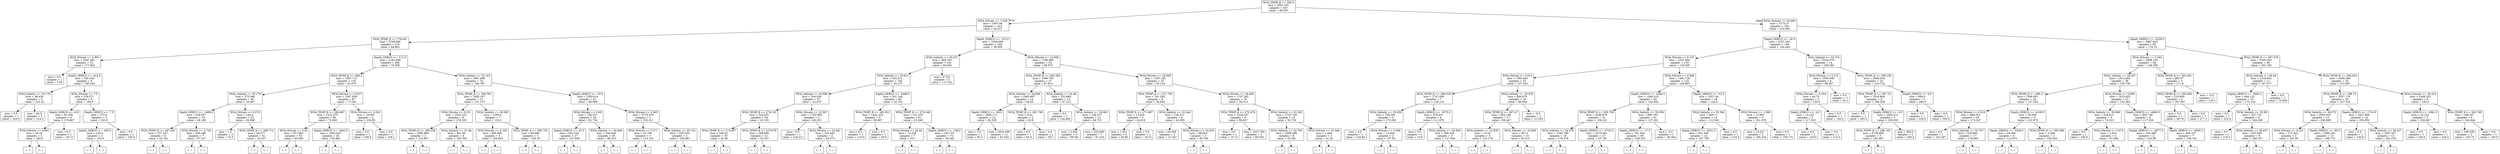 digraph Tree {
node [shape=box] ;
0 [label="WOA_TEMP_K <= 294.3\nmse = 4591.391\nsamples = 647\nvalue = 96.653"] ;
1 [label="WOA_Nitrate <= 7.549\nmse = 2487.08\nsamples = 413\nvalue = 64.327"] ;
0 -> 1 [labeldistance=2.5, labelangle=45, headlabel="True"] ;
2 [label="WOA_TEMP_K <= 278.641\nmse = 2768.806\nsamples = 219\nvalue = 84.802"] ;
1 -> 2 ;
3 [label="WOA_Nitrate <= 2.901\nmse = 2047.491\nsamples = 10\nvalue = 177.824"] ;
2 -> 3 ;
4 [label="mse = 0.0\nsamples = 1\nvalue = 7.95"] ;
3 -> 4 ;
5 [label="Depth_GEBCO <= -414.5\nmse = 769.248\nsamples = 9\nvalue = 185.545"] ;
3 -> 5 ;
6 [label="WOA_Salinity <= 33.176\nmse = 48.438\nsamples = 3\nvalue = 216.25"] ;
5 -> 6 ;
7 [label="mse = 0.0\nsamples = 1\nvalue = 220.0"] ;
6 -> 7 ;
8 [label="mse = 64.0\nsamples = 2\nvalue = 214.0"] ;
6 -> 8 ;
9 [label="WOA_Nitrate <= 7.0\nmse = 334.571\nsamples = 6\nvalue = 168.0"] ;
5 -> 9 ;
10 [label="Depth_GEBCO <= -6.5\nmse = 81.556\nsamples = 3\nvalue = 178.667"] ;
9 -> 10 ;
11 [label="WOA_Nitrate <= 4.961\nmse = 20.25\nsamples = 2\nvalue = 184.5"] ;
10 -> 11 ;
12 [label="(...)"] ;
11 -> 12 ;
13 [label="(...)"] ;
11 -> 13 ;
14 [label="mse = 0.0\nsamples = 1\nvalue = 167.0"] ;
10 -> 14 ;
15 [label="Depth_GEBCO <= -7.5\nmse = 375.0\nsamples = 3\nvalue = 160.0"] ;
9 -> 15 ;
16 [label="Depth_GEBCO <= -205.0\nmse = 100.0\nsamples = 2\nvalue = 150.0"] ;
15 -> 16 ;
17 [label="(...)"] ;
16 -> 17 ;
18 [label="(...)"] ;
16 -> 18 ;
19 [label="mse = 0.0\nsamples = 1\nvalue = 190.0"] ;
15 -> 19 ;
20 [label="Depth_GEBCO <= -111.5\nmse = 2192.649\nsamples = 209\nvalue = 78.509"] ;
2 -> 20 ;
21 [label="WOA_TEMP_K <= 288.2\nmse = 1567.713\nsamples = 135\nvalue = 61.576"] ;
20 -> 21 ;
22 [label="WOA_Salinity <= 35.179\nmse = 375.388\nsamples = 48\nvalue = 34.007"] ;
21 -> 22 ;
23 [label="Depth_GEBCO <= -1689.0\nmse = 538.927\nsamples = 15\nvalue = 49.168"] ;
22 -> 23 ;
24 [label="WOA_TEMP_K <= 287.541\nmse = 257.257\nsamples = 8\nvalue = 34.742"] ;
23 -> 24 ;
25 [label="(...)"] ;
24 -> 25 ;
38 [label="(...)"] ;
24 -> 38 ;
39 [label="WOA_Nitrate <= 2.734\nmse = 295.486\nsamples = 7\nvalue = 67.527"] ;
23 -> 39 ;
40 [label="(...)"] ;
39 -> 40 ;
49 [label="(...)"] ;
39 -> 49 ;
52 [label="WOA_Nitrate <= 0.074\nmse = 144.0\nsamples = 33\nvalue = 26.988"] ;
22 -> 52 ;
53 [label="mse = 1.0\nsamples = 2\nvalue = 72.0"] ;
52 -> 53 ;
54 [label="WOA_TEMP_K <= 286.714\nmse = 68.577\nsamples = 31\nvalue = 25.257"] ;
52 -> 54 ;
55 [label="(...)"] ;
54 -> 55 ;
76 [label="(...)"] ;
54 -> 76 ;
89 [label="WOA_Nitrate <= 5.027\nmse = 1567.858\nsamples = 87\nvalue = 77.245"] ;
21 -> 89 ;
90 [label="WOA_TEMP_K <= 292.667\nmse = 1222.573\nsamples = 85\nvalue = 74.945"] ;
89 -> 90 ;
91 [label="WOA_Nitrate <= 0.54\nmse = 557.063\nsamples = 53\nvalue = 63.008"] ;
90 -> 91 ;
92 [label="(...)"] ;
91 -> 92 ;
133 [label="(...)"] ;
91 -> 133 ;
182 [label="Depth_GEBCO <= -1462.0\nmse = 1693.647\nsamples = 32\nvalue = 93.863"] ;
90 -> 182 ;
183 [label="(...)"] ;
182 -> 183 ;
232 [label="(...)"] ;
182 -> 232 ;
239 [label="WOA_Nitrate <= 6.261\nmse = 18.062\nsamples = 2\nvalue = 234.85"] ;
89 -> 239 ;
240 [label="mse = 0.0\nsamples = 1\nvalue = 230.6"] ;
239 -> 240 ;
241 [label="mse = 0.0\nsamples = 1\nvalue = 239.1"] ;
239 -> 241 ;
242 [label="WOA_Salinity <= 32.161\nmse = 1881.468\nsamples = 74\nvalue = 108.767"] ;
20 -> 242 ;
243 [label="WOA_TEMP_K <= 290.591\nmse = 1683.107\nsamples = 13\nvalue = 157.273"] ;
242 -> 243 ;
244 [label="WOA_Nitrate <= 0.151\nmse = 1033.222\nsamples = 6\nvalue = 178.333"] ;
243 -> 244 ;
245 [label="WOA_TEMP_K <= 289.338\nmse = 1088.889\nsamples = 2\nvalue = 216.667"] ;
244 -> 245 ;
246 [label="(...)"] ;
245 -> 246 ;
247 [label="(...)"] ;
245 -> 247 ;
248 [label="WOA_Salinity <= 31.46\nmse = 361.58\nsamples = 4\nvalue = 165.556"] ;
244 -> 248 ;
249 [label="(...)"] ;
248 -> 249 ;
252 [label="(...)"] ;
248 -> 252 ;
255 [label="WOA_Salinity <= 30.062\nmse = 1292.0\nsamples = 7\nvalue = 132.0"] ;
243 -> 255 ;
256 [label="WOA_Nitrate <= 0.104\nmse = 865.806\nsamples = 4\nvalue = 109.833"] ;
255 -> 256 ;
257 [label="(...)"] ;
256 -> 257 ;
258 [label="(...)"] ;
256 -> 258 ;
263 [label="WOA_TEMP_K <= 290.743\nmse = 88.688\nsamples = 3\nvalue = 165.25"] ;
255 -> 263 ;
264 [label="(...)"] ;
263 -> 264 ;
265 [label="(...)"] ;
263 -> 265 ;
268 [label="Depth_GEBCO <= -10.5\nmse = 1293.614\nsamples = 61\nvalue = 98.096"] ;
242 -> 268 ;
269 [label="WOA_Nitrate <= 0.99\nmse = 728.357\nsamples = 56\nvalue = 92.734"] ;
268 -> 269 ;
270 [label="Depth_GEBCO <= -23.5\nmse = 824.234\nsamples = 17\nvalue = 107.949"] ;
269 -> 270 ;
271 [label="(...)"] ;
270 -> 271 ;
298 [label="(...)"] ;
270 -> 298 ;
299 [label="WOA_Salinity <= 34.846\nmse = 549.036\nsamples = 39\nvalue = 86.315"] ;
269 -> 299 ;
300 [label="(...)"] ;
299 -> 300 ;
349 [label="(...)"] ;
299 -> 349 ;
366 [label="WOA_Nitrate <= 0.465\nmse = 3778.979\nsamples = 5\nvalue = 152.311"] ;
268 -> 366 ;
367 [label="WOA_Nitrate <= 0.371\nmse = 53.796\nsamples = 3\nvalue = 110.133"] ;
366 -> 367 ;
368 [label="(...)"] ;
367 -> 368 ;
371 [label="(...)"] ;
367 -> 371 ;
372 [label="WOA_Salinity <= 35.152\nmse = 555.556\nsamples = 2\nvalue = 236.667"] ;
366 -> 372 ;
373 [label="(...)"] ;
372 -> 373 ;
374 [label="(...)"] ;
372 -> 374 ;
375 [label="Depth_GEBCO <= -101.0\nmse = 1059.008\nsamples = 194\nvalue = 39.959"] ;
1 -> 375 ;
376 [label="WOA_Salinity <= 35.547\nmse = 469.763\nsamples = 142\nvalue = 30.664"] ;
375 -> 376 ;
377 [label="WOA_Salinity <= 33.911\nmse = 343.371\nsamples = 140\nvalue = 29.137"] ;
376 -> 377 ;
378 [label="WOA_Salinity <= 33.899\nmse = 344.028\nsamples = 57\nvalue = 42.475"] ;
377 -> 378 ;
379 [label="WOA_TEMP_K <= 274.103\nmse = 234.051\nsamples = 54\nvalue = 41.191"] ;
378 -> 379 ;
380 [label="WOA_TEMP_K <= 273.087\nmse = 169.62\nsamples = 33\nvalue = 45.26"] ;
379 -> 380 ;
381 [label="(...)"] ;
380 -> 381 ;
410 [label="(...)"] ;
380 -> 410 ;
433 [label="WOA_TEMP_K <= 275.676\nmse = 268.606\nsamples = 21\nvalue = 35.547"] ;
379 -> 433 ;
434 [label="(...)"] ;
433 -> 434 ;
451 [label="(...)"] ;
433 -> 451 ;
474 [label="WOA_Nitrate <= 22.367\nmse = 1783.665\nsamples = 3\nvalue = 66.233"] ;
378 -> 474 ;
475 [label="mse = 0.0\nsamples = 1\nvalue = 134.211"] ;
474 -> 475 ;
476 [label="WOA_Nitrate <= 24.461\nmse = 324.445\nsamples = 2\nvalue = 43.573"] ;
474 -> 476 ;
477 [label="(...)"] ;
476 -> 477 ;
478 [label="(...)"] ;
476 -> 478 ;
479 [label="Depth_GEBCO <= -5498.5\nmse = 201.146\nsamples = 83\nvalue = 22.155"] ;
377 -> 479 ;
480 [label="WOA_TEMP_K <= 281.921\nmse = 1422.222\nsamples = 2\nvalue = 56.667"] ;
479 -> 480 ;
481 [label="mse = 0.0\nsamples = 1\nvalue = 110.0"] ;
480 -> 481 ;
482 [label="mse = 0.0\nsamples = 1\nvalue = 30.0"] ;
480 -> 482 ;
483 [label="WOA_TEMP_K <= 274.348\nmse = 151.078\nsamples = 81\nvalue = 21.446"] ;
479 -> 483 ;
484 [label="WOA_Nitrate <= 28.44\nmse = 74.328\nsamples = 7\nvalue = 33.7"] ;
483 -> 484 ;
485 [label="(...)"] ;
484 -> 485 ;
496 [label="(...)"] ;
484 -> 496 ;
497 [label="Depth_GEBCO <= -138.0\nmse = 140.703\nsamples = 74\nvalue = 20.042"] ;
483 -> 497 ;
498 [label="(...)"] ;
497 -> 498 ;
585 [label="(...)"] ;
497 -> 585 ;
596 [label="mse = 0.723\nsamples = 2\nvalue = 117.321"] ;
376 -> 596 ;
597 [label="WOA_Nitrate <= 12.609\nmse = 1786.895\nsamples = 52\nvalue = 68.973"] ;
375 -> 597 ;
598 [label="WOA_TEMP_K <= 282.385\nmse = 1566.793\nsamples = 27\nvalue = 87.812"] ;
597 -> 598 ;
599 [label="WOA_Salinity <= 34.666\nmse = 2463.897\nsamples = 14\nvalue = 80.65"] ;
598 -> 599 ;
600 [label="Depth_GEBCO <= -68.0\nmse = 2685.172\nsamples = 12\nvalue = 82.529"] ;
599 -> 600 ;
601 [label="mse = 0.0\nsamples = 1\nvalue = 82.3"] ;
600 -> 601 ;
602 [label="mse = 2834.346\nsamples = 11\nvalue = 82.542"] ;
600 -> 602 ;
603 [label="WOA_TEMP_K <= 281.746\nmse = 9.61\nsamples = 2\nvalue = 62.8"] ;
599 -> 603 ;
604 [label="mse = 0.0\nsamples = 1\nvalue = 65.9"] ;
603 -> 604 ;
605 [label="mse = 0.0\nsamples = 1\nvalue = 59.7"] ;
603 -> 605 ;
606 [label="WOA_Salinity <= 34.48\nmse = 233.669\nsamples = 13\nvalue = 97.212"] ;
598 -> 606 ;
607 [label="mse = 0.0\nsamples = 1\nvalue = 134.669"] ;
606 -> 607 ;
608 [label="WOA_Salinity <= 34.961\nmse = 149.477\nsamples = 12\nvalue = 94.715"] ;
606 -> 608 ;
609 [label="mse = 3.402\nsamples = 5\nvalue = 98.591"] ;
608 -> 609 ;
610 [label="mse = 252.645\nsamples = 7\nvalue = 91.323"] ;
608 -> 610 ;
611 [label="WOA_Nitrate <= 16.958\nmse = 1297.185\nsamples = 25\nvalue = 50.134"] ;
597 -> 611 ;
612 [label="WOA_TEMP_K <= 271.706\nmse = 181.283\nsamples = 9\nvalue = 36.845"] ;
611 -> 612 ;
613 [label="WOA_TEMP_K <= 271.667\nmse = 13.834\nsamples = 3\nvalue = 24.818"] ;
612 -> 613 ;
614 [label="mse = 1.921\nsamples = 2\nvalue = 26.85"] ;
613 -> 614 ;
615 [label="mse = 0.0\nsamples = 1\nvalue = 18.72"] ;
613 -> 615 ;
616 [label="WOA_Salinity <= 32.644\nmse = 156.511\nsamples = 6\nvalue = 42.859"] ;
612 -> 616 ;
617 [label="mse = 44.549\nsamples = 3\nvalue = 31.447"] ;
616 -> 617 ;
618 [label="WOA_Nitrate <= 14.819\nmse = 98.663\nsamples = 3\nvalue = 49.706"] ;
616 -> 618 ;
619 [label="(...)"] ;
618 -> 619 ;
620 [label="(...)"] ;
618 -> 620 ;
621 [label="WOA_Nitrate <= 18.449\nmse = 1707.362\nsamples = 16\nvalue = 56.513"] ;
611 -> 621 ;
622 [label="WOA_TEMP_K <= 272.474\nmse = 1428.327\nsamples = 6\nvalue = 68.827"] ;
621 -> 622 ;
623 [label="mse = 0.0\nsamples = 1\nvalue = 70.73"] ;
622 -> 623 ;
624 [label="mse = 1631.782\nsamples = 5\nvalue = 68.555"] ;
622 -> 624 ;
625 [label="WOA_Salinity <= 33.362\nmse = 1733.729\nsamples = 10\nvalue = 50.718"] ;
621 -> 625 ;
626 [label="WOA_Salinity <= 32.763\nmse = 1908.396\nsamples = 8\nvalue = 53.291"] ;
625 -> 626 ;
627 [label="(...)"] ;
626 -> 627 ;
628 [label="(...)"] ;
626 -> 628 ;
629 [label="WOA_Nitrate <= 23.348\nmse = 1.664\nsamples = 2\nvalue = 31.42"] ;
625 -> 629 ;
630 [label="(...)"] ;
629 -> 630 ;
631 [label="(...)"] ;
629 -> 631 ;
632 [label="WOA_Salinity <= 35.694\nmse = 3175.37\nsamples = 234\nvalue = 154.082"] ;
0 -> 632 [labeldistance=2.5, labelangle=-45, headlabel="False"] ;
633 [label="Depth_GEBCO <= -16.5\nmse = 2257.291\nsamples = 149\nvalue = 140.443"] ;
632 -> 633 ;
634 [label="WOA_Nitrate <= 0.107\nmse = 1631.904\nsamples = 135\nvalue = 135.005"] ;
633 -> 634 ;
635 [label="WOA_Nitrate <= 0.013\nmse = 1365.463\nsamples = 25\nvalue = 107.425"] ;
634 -> 635 ;
636 [label="WOA_TEMP_K <= 299.518\nmse = 1747.095\nsamples = 7\nvalue = 134.133"] ;
635 -> 636 ;
637 [label="WOA_Salinity <= 35.459\nmse = 708.292\nsamples = 3\nvalue = 173.082"] ;
636 -> 637 ;
638 [label="mse = 0.0\nsamples = 1\nvalue = 218.84"] ;
637 -> 638 ;
639 [label="WOA_Nitrate <= 0.006\nmse = 13.834\nsamples = 2\nvalue = 157.83"] ;
637 -> 639 ;
640 [label="(...)"] ;
639 -> 640 ;
641 [label="(...)"] ;
639 -> 641 ;
642 [label="Depth_GEBCO <= -5375.5\nmse = 978.421\nsamples = 4\nvalue = 111.876"] ;
636 -> 642 ;
643 [label="mse = 0.0\nsamples = 1\nvalue = 74.0"] ;
642 -> 643 ;
644 [label="WOA_Salinity <= 34.004\nmse = 566.426\nsamples = 3\nvalue = 127.026"] ;
642 -> 644 ;
645 [label="(...)"] ;
644 -> 645 ;
646 [label="(...)"] ;
644 -> 646 ;
649 [label="WOA_Salinity <= 35.555\nmse = 800.979\nsamples = 18\nvalue = 96.544"] ;
635 -> 649 ;
650 [label="WOA_TEMP_K <= 297.47\nmse = 604.166\nsamples = 17\nvalue = 99.447"] ;
649 -> 650 ;
651 [label="WOA_Salinity <= 33.936\nmse = 13.04\nsamples = 3\nvalue = 133.176"] ;
650 -> 651 ;
652 [label="(...)"] ;
651 -> 652 ;
653 [label="(...)"] ;
651 -> 653 ;
654 [label="WOA_Salinity <= 34.959\nmse = 467.2\nsamples = 14\nvalue = 93.315"] ;
650 -> 654 ;
655 [label="(...)"] ;
654 -> 655 ;
666 [label="(...)"] ;
654 -> 666 ;
679 [label="mse = -0.0\nsamples = 1\nvalue = 21.053"] ;
649 -> 679 ;
680 [label="WOA_Nitrate <= 0.808\nmse = 1491.728\nsamples = 110\nvalue = 140.893"] ;
634 -> 680 ;
681 [label="Depth_GEBCO <= -2046.5\nmse = 1480.518\nsamples = 92\nvalue = 144.843"] ;
680 -> 681 ;
682 [label="WOA_TEMP_K <= 300.799\nmse = 2288.679\nsamples = 31\nvalue = 158.231"] ;
681 -> 682 ;
683 [label="WOA_Salinity <= 34.078\nmse = 1262.789\nsamples = 18\nvalue = 178.476"] ;
682 -> 683 ;
684 [label="(...)"] ;
683 -> 684 ;
687 [label="(...)"] ;
683 -> 687 ;
718 [label="Depth_GEBCO <= -3733.5\nmse = 2275.581\nsamples = 13\nvalue = 127.38"] ;
682 -> 718 ;
719 [label="(...)"] ;
718 -> 719 ;
732 [label="(...)"] ;
718 -> 732 ;
741 [label="WOA_Salinity <= 35.358\nmse = 880.763\nsamples = 61\nvalue = 137.451"] ;
681 -> 741 ;
742 [label="Depth_GEBCO <= -17.5\nmse = 781.336\nsamples = 60\nvalue = 138.515"] ;
741 -> 742 ;
743 [label="(...)"] ;
742 -> 743 ;
832 [label="(...)"] ;
742 -> 832 ;
833 [label="mse = -0.0\nsamples = 1\nvalue = 36.364"] ;
741 -> 833 ;
834 [label="Depth_GEBCO <= -52.5\nmse = 1057.36\nsamples = 18\nvalue = 120.6"] ;
680 -> 834 ;
835 [label="WOA_Salinity <= 35.584\nmse = 849.71\nsamples = 15\nvalue = 112.042"] ;
834 -> 835 ;
836 [label="Depth_GEBCO <= -5251.5\nmse = 451.306\nsamples = 14\nvalue = 107.783"] ;
835 -> 836 ;
837 [label="(...)"] ;
836 -> 837 ;
838 [label="(...)"] ;
836 -> 838 ;
863 [label="mse = 0.0\nsamples = 1\nvalue = 210.0"] ;
835 -> 863 ;
864 [label="WOA_Nitrate <= 1.086\nmse = 15.091\nsamples = 3\nvalue = 161.678"] ;
834 -> 864 ;
865 [label="mse = 14.221\nsamples = 2\nvalue = 165.434"] ;
864 -> 865 ;
866 [label="mse = 0.0\nsamples = 1\nvalue = 159.175"] ;
864 -> 866 ;
867 [label="WOA_Salinity <= 33.374\nmse = 5224.479\nsamples = 14\nvalue = 189.383"] ;
633 -> 867 ;
868 [label="WOA_Nitrate <= 0.272\nmse = 1006.936\nsamples = 4\nvalue = 98.367"] ;
867 -> 868 ;
869 [label="WOA_Nitrate <= 0.254\nmse = 40.75\nsamples = 3\nvalue = 120.5"] ;
868 -> 869 ;
870 [label="Depth_GEBCO <= -4.0\nmse = 14.222\nsamples = 2\nvalue = 117.333"] ;
869 -> 870 ;
871 [label="mse = 0.0\nsamples = 1\nvalue = 120.0"] ;
870 -> 871 ;
872 [label="mse = 0.0\nsamples = 1\nvalue = 112.0"] ;
870 -> 872 ;
873 [label="mse = 0.0\nsamples = 1\nvalue = 130.0"] ;
869 -> 873 ;
874 [label="mse = 0.0\nsamples = 1\nvalue = 54.1"] ;
868 -> 874 ;
875 [label="WOA_TEMP_K <= 299.102\nmse = 2948.534\nsamples = 10\nvalue = 219.722"] ;
867 -> 875 ;
876 [label="WOA_TEMP_K <= 297.12\nmse = 1916.864\nsamples = 8\nvalue = 196.538"] ;
875 -> 876 ;
877 [label="mse = 0.0\nsamples = 1\nvalue = 265.0"] ;
876 -> 877 ;
878 [label="Depth_GEBCO <= -9.5\nmse = 1653.472\nsamples = 7\nvalue = 190.833"] ;
876 -> 878 ;
879 [label="WOA_TEMP_K <= 298.162\nmse = 2738.889\nsamples = 5\nvalue = 181.667"] ;
878 -> 879 ;
880 [label="(...)"] ;
879 -> 880 ;
881 [label="(...)"] ;
879 -> 881 ;
882 [label="mse = 400.0\nsamples = 2\nvalue = 200.0"] ;
878 -> 882 ;
883 [label="Depth_GEBCO <= -9.0\nmse = 600.0\nsamples = 2\nvalue = 280.0"] ;
875 -> 883 ;
884 [label="mse = 0.0\nsamples = 1\nvalue = 250.0"] ;
883 -> 884 ;
885 [label="mse = 0.0\nsamples = 1\nvalue = 300.0"] ;
883 -> 885 ;
886 [label="Depth_GEBCO <= -3326.0\nmse = 3887.943\nsamples = 85\nvalue = 178.15"] ;
632 -> 886 ;
887 [label="WOA_Nitrate <= 2.304\nmse = 2899.163\nsamples = 39\nvalue = 148.259"] ;
886 -> 887 ;
888 [label="WOA_Salinity <= 36.337\nmse = 1912.892\nsamples = 36\nvalue = 139.739"] ;
887 -> 888 ;
889 [label="WOA_TEMP_K <= 299.11\nmse = 1399.001\nsamples = 24\nvalue = 157.353"] ;
888 -> 889 ;
890 [label="WOA_Nitrate <= 0.016\nmse = 866.353\nsamples = 18\nvalue = 173.347"] ;
889 -> 890 ;
891 [label="mse = 0.0\nsamples = 1\nvalue = 102.367"] ;
890 -> 891 ;
892 [label="WOA_Salinity <= 35.767\nmse = 529.695\nsamples = 17\nvalue = 178.604"] ;
890 -> 892 ;
893 [label="(...)"] ;
892 -> 893 ;
894 [label="(...)"] ;
892 -> 894 ;
913 [label="Depth_GEBCO <= -4109.5\nmse = 50.636\nsamples = 6\nvalue = 110.972"] ;
889 -> 913 ;
914 [label="Depth_GEBCO <= -5246.5\nmse = 29.298\nsamples = 4\nvalue = 113.576"] ;
913 -> 914 ;
915 [label="(...)"] ;
914 -> 915 ;
916 [label="(...)"] ;
914 -> 916 ;
921 [label="WOA_TEMP_K <= 300.568\nmse = 0.306\nsamples = 2\nvalue = 100.553"] ;
913 -> 921 ;
922 [label="(...)"] ;
921 -> 922 ;
923 [label="(...)"] ;
921 -> 923 ;
924 [label="WOA_Nitrate <= 0.089\nmse = 1023.623\nsamples = 12\nvalue = 103.583"] ;
888 -> 924 ;
925 [label="WOA_Salinity <= 36.668\nmse = 218.615\nsamples = 3\nvalue = 74.023"] ;
924 -> 925 ;
926 [label="mse = 0.0\nsamples = 1\nvalue = 106.9"] ;
925 -> 926 ;
927 [label="WOA_Nitrate <= 0.074\nmse = 2.923\nsamples = 2\nvalue = 67.448"] ;
925 -> 927 ;
928 [label="(...)"] ;
927 -> 928 ;
929 [label="(...)"] ;
927 -> 929 ;
930 [label="Depth_GEBCO <= -4680.5\nmse = 805.748\nsamples = 9\nvalue = 117.226"] ;
924 -> 930 ;
931 [label="Depth_GEBCO <= -4877.5\nmse = 193.488\nsamples = 2\nvalue = 163.89"] ;
930 -> 931 ;
932 [label="(...)"] ;
931 -> 932 ;
933 [label="(...)"] ;
931 -> 933 ;
934 [label="Depth_GEBCO <= -4045.5\nmse = 449.167\nsamples = 7\nvalue = 108.742"] ;
930 -> 934 ;
935 [label="(...)"] ;
934 -> 935 ;
942 [label="(...)"] ;
934 -> 942 ;
947 [label="WOA_TEMP_K <= 301.661\nmse = 885.07\nsamples = 3\nvalue = 271.8"] ;
887 -> 947 ;
948 [label="WOA_TEMP_K <= 300.608\nmse = 210.809\nsamples = 2\nvalue = 287.367"] ;
947 -> 948 ;
949 [label="mse = 0.0\nsamples = 1\nvalue = 307.9"] ;
948 -> 949 ;
950 [label="mse = 0.0\nsamples = 1\nvalue = 277.1"] ;
948 -> 950 ;
951 [label="mse = -0.0\nsamples = 1\nvalue = 225.1"] ;
947 -> 951 ;
952 [label="WOA_TEMP_K <= 297.479\nmse = 3340.545\nsamples = 46\nvalue = 203.195"] ;
886 -> 952 ;
953 [label="WOA_Salinity <= 36.69\nmse = 1218.652\nsamples = 11\nvalue = 167.077"] ;
952 -> 953 ;
954 [label="Depth_GEBCO <= -2662.5\nmse = 669.122\nsamples = 10\nvalue = 173.144"] ;
953 -> 954 ;
955 [label="mse = 0.0\nsamples = 1\nvalue = 210.0"] ;
954 -> 955 ;
956 [label="WOA_Salinity <= 35.98\nmse = 437.722\nsamples = 9\nvalue = 164.638"] ;
954 -> 956 ;
957 [label="mse = 0.0\nsamples = 1\nvalue = 110.3"] ;
956 -> 957 ;
958 [label="WOA_Salinity <= 36.647\nmse = 207.639\nsamples = 8\nvalue = 169.167"] ;
956 -> 958 ;
959 [label="(...)"] ;
958 -> 959 ;
966 [label="(...)"] ;
958 -> 966 ;
967 [label="mse = 0.0\nsamples = 1\nvalue = 70.009"] ;
953 -> 967 ;
968 [label="WOA_TEMP_K <= 300.503\nmse = 3468.296\nsamples = 35\nvalue = 213.967"] ;
952 -> 968 ;
969 [label="WOA_TEMP_K <= 298.73\nmse = 3207.719\nsamples = 29\nvalue = 227.024"] ;
968 -> 969 ;
970 [label="WOA_Salinity <= 36.072\nmse = 2950.932\nsamples = 15\nvalue = 206.088"] ;
969 -> 970 ;
971 [label="WOA_Nitrate <= 0.222\nmse = 172.922\nsamples = 2\nvalue = 287.95"] ;
970 -> 971 ;
972 [label="(...)"] ;
971 -> 972 ;
973 [label="(...)"] ;
971 -> 973 ;
974 [label="Depth_GEBCO <= -90.5\nmse = 1898.182\nsamples = 13\nvalue = 189.715"] ;
970 -> 974 ;
975 [label="(...)"] ;
974 -> 975 ;
980 [label="(...)"] ;
974 -> 980 ;
981 [label="Depth_GEBCO <= -1714.5\nmse = 2427.664\nsamples = 14\nvalue = 250.952"] ;
969 -> 981 ;
982 [label="mse = 0.0\nsamples = 1\nvalue = 150.0"] ;
981 -> 982 ;
983 [label="WOA_Salinity <= 36.427\nmse = 1497.507\nsamples = 13\nvalue = 261.579"] ;
981 -> 983 ;
984 [label="(...)"] ;
983 -> 984 ;
991 [label="(...)"] ;
983 -> 991 ;
996 [label="WOA_Salinity <= 36.416\nmse = 1408.333\nsamples = 6\nvalue = 165.0"] ;
968 -> 996 ;
997 [label="Depth_GEBCO <= -1081.5\nmse = 22.222\nsamples = 2\nvalue = 226.667"] ;
996 -> 997 ;
998 [label="mse = 0.0\nsamples = 1\nvalue = 230.0"] ;
997 -> 998 ;
999 [label="mse = 0.0\nsamples = 1\nvalue = 220.0"] ;
997 -> 999 ;
1000 [label="WOA_TEMP_K <= 300.749\nmse = 180.247\nsamples = 4\nvalue = 144.444"] ;
996 -> 1000 ;
1001 [label="mse = 198.438\nsamples = 3\nvalue = 143.75"] ;
1000 -> 1001 ;
1002 [label="mse = 0.0\nsamples = 1\nvalue = 150.0"] ;
1000 -> 1002 ;
}